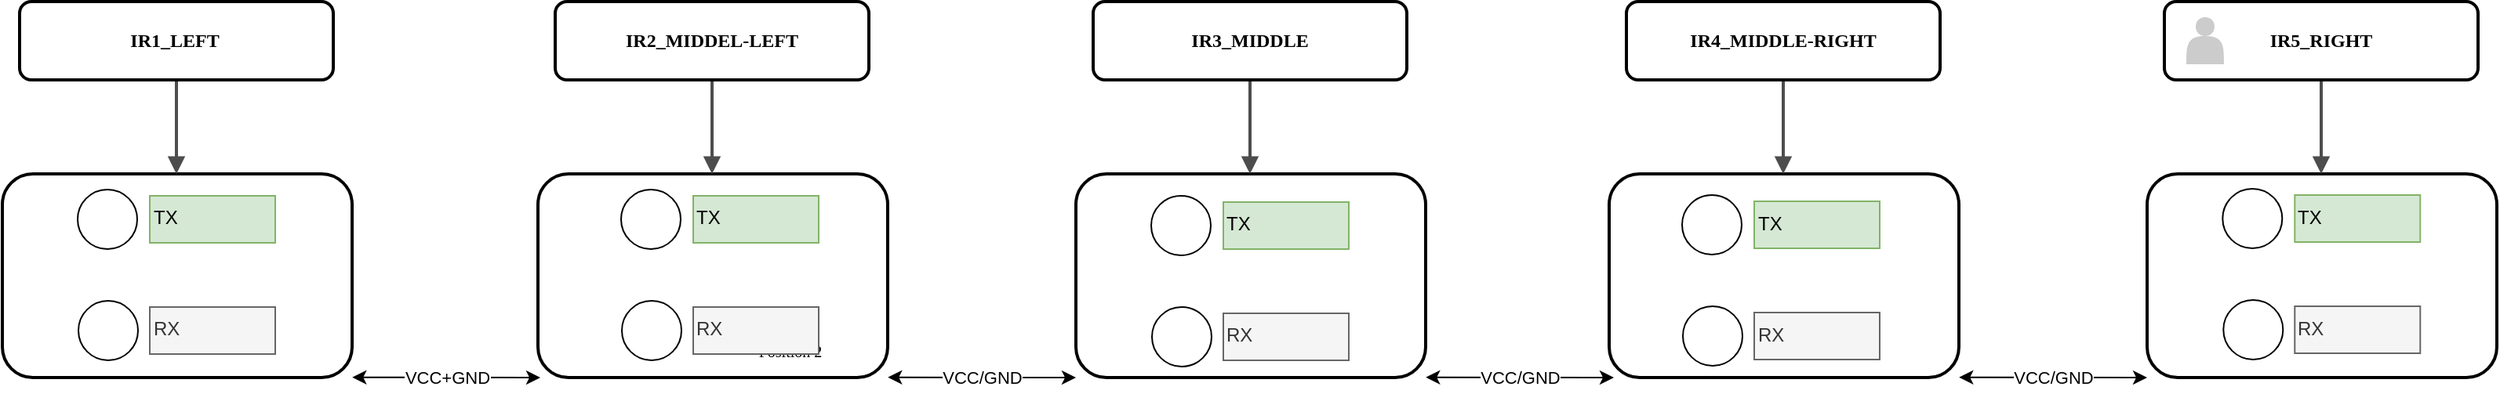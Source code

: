 <mxfile version="10.6.6" type="device"><diagram name="Page-1" id="19d8dcba-68ad-dc05-1034-9cf7b2a963f6"><mxGraphModel dx="1653" dy="2020" grid="1" gridSize="10" guides="1" tooltips="1" connect="1" arrows="1" fold="1" page="1" pageScale="1" pageWidth="1100" pageHeight="850" background="#ffffff" math="0" shadow="0"><root><mxCell id="0"/><mxCell id="1" parent="0"/><mxCell id="218ae93e1282097f-24" value="" style="whiteSpace=wrap;html=1;rounded=1;shadow=0;comic=0;strokeWidth=2;fillColor=#ffffff;fontFamily=Verdana;align=center;fontSize=10;" parent="1" vertex="1"><mxGeometry x="857" y="440" width="223" height="130" as="geometry"/></mxCell><mxCell id="218ae93e1282097f-51" value="" style="edgeStyle=elbowEdgeStyle;rounded=1;html=1;labelBackgroundColor=none;endArrow=block;endFill=1;strokeColor=#4D4D4D;strokeWidth=2;fontFamily=Verdana;fontSize=10;" parent="1" source="6257edae8c83ed4a-12" target="218ae93e1282097f-24" edge="1"><mxGeometry relative="1" as="geometry"/></mxCell><mxCell id="218ae93e1282097f-70" value="Position 2" style="text;html=1;strokeColor=none;fillColor=none;align=center;verticalAlign=middle;whiteSpace=wrap;rounded=1;shadow=0;comic=0;fontFamily=Verdana;fontSize=10;" parent="1" vertex="1"><mxGeometry x="973" y="540" width="90" height="25" as="geometry"/></mxCell><mxCell id="6257edae8c83ed4a-12" value="IR2_MIDDEL-LEFT&lt;br&gt;" style="whiteSpace=wrap;html=1;rounded=1;shadow=0;comic=0;strokeWidth=2;fillColor=#ffffff;fontFamily=Verdana;align=center;fontSize=12;fontStyle=1" parent="1" vertex="1"><mxGeometry x="868" y="330" width="200" height="50" as="geometry"/></mxCell><mxCell id="7NKmL7JyHdHSDNVMOtZk-3" value="VCC/GND" style="endArrow=classic;startArrow=classic;html=1;exitX=0.933;exitY=1.023;exitDx=0;exitDy=0;exitPerimeter=0;" edge="1" parent="1"><mxGeometry width="50" height="50" relative="1" as="geometry"><mxPoint x="1080.143" y="569.857" as="sourcePoint"/><mxPoint x="1200" y="570" as="targetPoint"/></mxGeometry></mxCell><mxCell id="7NKmL7JyHdHSDNVMOtZk-5" value="" style="whiteSpace=wrap;html=1;rounded=1;shadow=0;comic=0;strokeWidth=2;fillColor=#ffffff;fontFamily=Verdana;align=center;fontSize=10;" vertex="1" parent="1"><mxGeometry x="1200" y="440" width="223" height="130" as="geometry"/></mxCell><mxCell id="7NKmL7JyHdHSDNVMOtZk-8" value="" style="edgeStyle=elbowEdgeStyle;rounded=1;html=1;labelBackgroundColor=none;endArrow=block;endFill=1;strokeColor=#4D4D4D;strokeWidth=2;fontFamily=Verdana;fontSize=10;" edge="1" parent="1" source="7NKmL7JyHdHSDNVMOtZk-13" target="7NKmL7JyHdHSDNVMOtZk-5"><mxGeometry relative="1" as="geometry"/></mxCell><mxCell id="7NKmL7JyHdHSDNVMOtZk-13" value="IR3_MIDDLE&lt;br&gt;" style="whiteSpace=wrap;html=1;rounded=1;shadow=0;comic=0;strokeWidth=2;fillColor=#ffffff;fontFamily=Verdana;align=center;fontSize=12;fontStyle=1" vertex="1" parent="1"><mxGeometry x="1211" y="330" width="200" height="50" as="geometry"/></mxCell><mxCell id="7NKmL7JyHdHSDNVMOtZk-36" value="" style="whiteSpace=wrap;html=1;rounded=1;shadow=0;comic=0;strokeWidth=2;fillColor=#ffffff;fontFamily=Verdana;align=center;fontSize=10;" vertex="1" parent="1"><mxGeometry x="1540" y="440" width="223" height="130" as="geometry"/></mxCell><mxCell id="7NKmL7JyHdHSDNVMOtZk-39" value="" style="edgeStyle=elbowEdgeStyle;rounded=1;html=1;labelBackgroundColor=none;endArrow=block;endFill=1;strokeColor=#4D4D4D;strokeWidth=2;fontFamily=Verdana;fontSize=10;" edge="1" parent="1" source="7NKmL7JyHdHSDNVMOtZk-44" target="7NKmL7JyHdHSDNVMOtZk-36"><mxGeometry relative="1" as="geometry"/></mxCell><mxCell id="7NKmL7JyHdHSDNVMOtZk-44" value="IR4_MIDDLE-RIGHT&lt;br&gt;" style="whiteSpace=wrap;html=1;rounded=1;shadow=0;comic=0;strokeWidth=2;fillColor=#ffffff;fontFamily=Verdana;align=center;fontSize=12;fontStyle=1" vertex="1" parent="1"><mxGeometry x="1551" y="330" width="200" height="50" as="geometry"/></mxCell><mxCell id="7NKmL7JyHdHSDNVMOtZk-46" value="VCC/GND" style="endArrow=classic;startArrow=classic;html=1;exitX=0.933;exitY=1.023;exitDx=0;exitDy=0;exitPerimeter=0;" edge="1" parent="1"><mxGeometry width="50" height="50" relative="1" as="geometry"><mxPoint x="1763.143" y="569.857" as="sourcePoint"/><mxPoint x="1883" y="570" as="targetPoint"/></mxGeometry></mxCell><mxCell id="7NKmL7JyHdHSDNVMOtZk-47" value="" style="whiteSpace=wrap;html=1;rounded=1;shadow=0;comic=0;strokeWidth=2;fillColor=#ffffff;fontFamily=Verdana;align=center;fontSize=10;" vertex="1" parent="1"><mxGeometry x="1883" y="440" width="223" height="130" as="geometry"/></mxCell><mxCell id="7NKmL7JyHdHSDNVMOtZk-50" value="" style="edgeStyle=elbowEdgeStyle;rounded=1;html=1;labelBackgroundColor=none;endArrow=block;endFill=1;strokeColor=#4D4D4D;strokeWidth=2;fontFamily=Verdana;fontSize=10;" edge="1" parent="1" source="7NKmL7JyHdHSDNVMOtZk-55" target="7NKmL7JyHdHSDNVMOtZk-47"><mxGeometry relative="1" as="geometry"/></mxCell><mxCell id="7NKmL7JyHdHSDNVMOtZk-55" value="IR5_RIGHT&lt;br&gt;" style="whiteSpace=wrap;html=1;rounded=1;shadow=0;comic=0;strokeWidth=2;fillColor=#ffffff;fontFamily=Verdana;align=center;fontSize=12;fontStyle=1" vertex="1" parent="1"><mxGeometry x="1894" y="330" width="200" height="50" as="geometry"/></mxCell><mxCell id="7NKmL7JyHdHSDNVMOtZk-56" value="" style="shape=actor;whiteSpace=wrap;html=1;rounded=0;shadow=0;comic=0;strokeWidth=1;fillColor=#CCCCCC;fontFamily=Verdana;align=center;strokeColor=none;fontSize=12;fontStyle=1" vertex="1" parent="1"><mxGeometry x="1908" y="340" width="24" height="30" as="geometry"/></mxCell><mxCell id="7NKmL7JyHdHSDNVMOtZk-57" value="VCC/GND" style="endArrow=classic;startArrow=classic;html=1;exitX=0.933;exitY=1.023;exitDx=0;exitDy=0;exitPerimeter=0;" edge="1" parent="1"><mxGeometry width="50" height="50" relative="1" as="geometry"><mxPoint x="1423.143" y="569.857" as="sourcePoint"/><mxPoint x="1543" y="570" as="targetPoint"/></mxGeometry></mxCell><mxCell id="7NKmL7JyHdHSDNVMOtZk-58" value="" style="whiteSpace=wrap;html=1;rounded=1;shadow=0;comic=0;strokeWidth=2;fillColor=#ffffff;fontFamily=Verdana;align=center;fontSize=10;" vertex="1" parent="1"><mxGeometry x="515.5" y="440" width="223" height="130" as="geometry"/></mxCell><mxCell id="7NKmL7JyHdHSDNVMOtZk-61" value="" style="edgeStyle=elbowEdgeStyle;rounded=1;html=1;labelBackgroundColor=none;endArrow=block;endFill=1;strokeColor=#4D4D4D;strokeWidth=2;fontFamily=Verdana;fontSize=10;" edge="1" parent="1" source="7NKmL7JyHdHSDNVMOtZk-66" target="7NKmL7JyHdHSDNVMOtZk-58"><mxGeometry relative="1" as="geometry"/></mxCell><mxCell id="7NKmL7JyHdHSDNVMOtZk-66" value="IR1_LEFT&amp;nbsp;" style="whiteSpace=wrap;html=1;rounded=1;shadow=0;comic=0;strokeWidth=2;fillColor=#ffffff;fontFamily=Verdana;align=center;fontSize=12;fontStyle=1" vertex="1" parent="1"><mxGeometry x="526.5" y="330" width="200" height="50" as="geometry"/></mxCell><mxCell id="7NKmL7JyHdHSDNVMOtZk-68" value="VCC+GND" style="endArrow=classic;startArrow=classic;html=1;exitX=0.933;exitY=1.023;exitDx=0;exitDy=0;exitPerimeter=0;" edge="1" parent="1"><mxGeometry width="50" height="50" relative="1" as="geometry"><mxPoint x="738.643" y="569.857" as="sourcePoint"/><mxPoint x="858.5" y="570" as="targetPoint"/></mxGeometry></mxCell><mxCell id="7NKmL7JyHdHSDNVMOtZk-71" value="" style="ellipse;whiteSpace=wrap;html=1;aspect=fixed;" vertex="1" parent="1"><mxGeometry x="563.5" y="450" width="38" height="38" as="geometry"/></mxCell><mxCell id="7NKmL7JyHdHSDNVMOtZk-72" value="" style="ellipse;whiteSpace=wrap;html=1;aspect=fixed;" vertex="1" parent="1"><mxGeometry x="564" y="521" width="38" height="38" as="geometry"/></mxCell><mxCell id="7NKmL7JyHdHSDNVMOtZk-74" value="RX" style="text;html=1;fillColor=#f5f5f5;strokeColor=#666666;fontColor=#333333;" vertex="1" parent="1"><mxGeometry x="609.5" y="525" width="80" height="30" as="geometry"/></mxCell><mxCell id="7NKmL7JyHdHSDNVMOtZk-75" value="TX" style="text;html=1;fillColor=#d5e8d4;strokeColor=#82b366;" vertex="1" parent="1"><mxGeometry x="609.5" y="454" width="80" height="30" as="geometry"/></mxCell><mxCell id="7NKmL7JyHdHSDNVMOtZk-76" value="" style="ellipse;whiteSpace=wrap;html=1;aspect=fixed;" vertex="1" parent="1"><mxGeometry x="910" y="450" width="38" height="38" as="geometry"/></mxCell><mxCell id="7NKmL7JyHdHSDNVMOtZk-77" value="" style="ellipse;whiteSpace=wrap;html=1;aspect=fixed;" vertex="1" parent="1"><mxGeometry x="910.5" y="521" width="38" height="38" as="geometry"/></mxCell><mxCell id="7NKmL7JyHdHSDNVMOtZk-78" value="RX" style="text;html=1;fillColor=#f5f5f5;strokeColor=#666666;fontColor=#333333;" vertex="1" parent="1"><mxGeometry x="956" y="525" width="80" height="30" as="geometry"/></mxCell><mxCell id="7NKmL7JyHdHSDNVMOtZk-79" value="TX" style="text;html=1;fillColor=#d5e8d4;strokeColor=#82b366;" vertex="1" parent="1"><mxGeometry x="956" y="454" width="80" height="30" as="geometry"/></mxCell><mxCell id="7NKmL7JyHdHSDNVMOtZk-81" value="" style="ellipse;whiteSpace=wrap;html=1;aspect=fixed;" vertex="1" parent="1"><mxGeometry x="1248" y="454" width="38" height="38" as="geometry"/></mxCell><mxCell id="7NKmL7JyHdHSDNVMOtZk-82" value="" style="ellipse;whiteSpace=wrap;html=1;aspect=fixed;" vertex="1" parent="1"><mxGeometry x="1248.5" y="525" width="38" height="38" as="geometry"/></mxCell><mxCell id="7NKmL7JyHdHSDNVMOtZk-83" value="RX" style="text;html=1;fillColor=#f5f5f5;strokeColor=#666666;fontColor=#333333;" vertex="1" parent="1"><mxGeometry x="1294" y="529" width="80" height="30" as="geometry"/></mxCell><mxCell id="7NKmL7JyHdHSDNVMOtZk-84" value="TX" style="text;html=1;fillColor=#d5e8d4;strokeColor=#82b366;" vertex="1" parent="1"><mxGeometry x="1294" y="458" width="80" height="30" as="geometry"/></mxCell><mxCell id="7NKmL7JyHdHSDNVMOtZk-85" value="" style="ellipse;whiteSpace=wrap;html=1;aspect=fixed;" vertex="1" parent="1"><mxGeometry x="1586.5" y="453.5" width="38" height="38" as="geometry"/></mxCell><mxCell id="7NKmL7JyHdHSDNVMOtZk-86" value="" style="ellipse;whiteSpace=wrap;html=1;aspect=fixed;" vertex="1" parent="1"><mxGeometry x="1587" y="524.5" width="38" height="38" as="geometry"/></mxCell><mxCell id="7NKmL7JyHdHSDNVMOtZk-87" value="RX" style="text;html=1;fillColor=#f5f5f5;strokeColor=#666666;fontColor=#333333;" vertex="1" parent="1"><mxGeometry x="1632.5" y="528.5" width="80" height="30" as="geometry"/></mxCell><mxCell id="7NKmL7JyHdHSDNVMOtZk-88" value="TX" style="text;html=1;fillColor=#d5e8d4;strokeColor=#82b366;" vertex="1" parent="1"><mxGeometry x="1632.5" y="457.5" width="80" height="30" as="geometry"/></mxCell><mxCell id="7NKmL7JyHdHSDNVMOtZk-89" value="" style="ellipse;whiteSpace=wrap;html=1;aspect=fixed;" vertex="1" parent="1"><mxGeometry x="1931.147" y="449.5" width="38" height="38" as="geometry"/></mxCell><mxCell id="7NKmL7JyHdHSDNVMOtZk-90" value="" style="ellipse;whiteSpace=wrap;html=1;aspect=fixed;" vertex="1" parent="1"><mxGeometry x="1931.647" y="520.5" width="38" height="38" as="geometry"/></mxCell><mxCell id="7NKmL7JyHdHSDNVMOtZk-91" value="RX" style="text;html=1;fillColor=#f5f5f5;strokeColor=#666666;fontColor=#333333;" vertex="1" parent="1"><mxGeometry x="1977.147" y="524.5" width="80" height="30" as="geometry"/></mxCell><mxCell id="7NKmL7JyHdHSDNVMOtZk-92" value="TX" style="text;html=1;fillColor=#d5e8d4;strokeColor=#82b366;" vertex="1" parent="1"><mxGeometry x="1977.147" y="453.5" width="80" height="30" as="geometry"/></mxCell></root></mxGraphModel></diagram></mxfile>